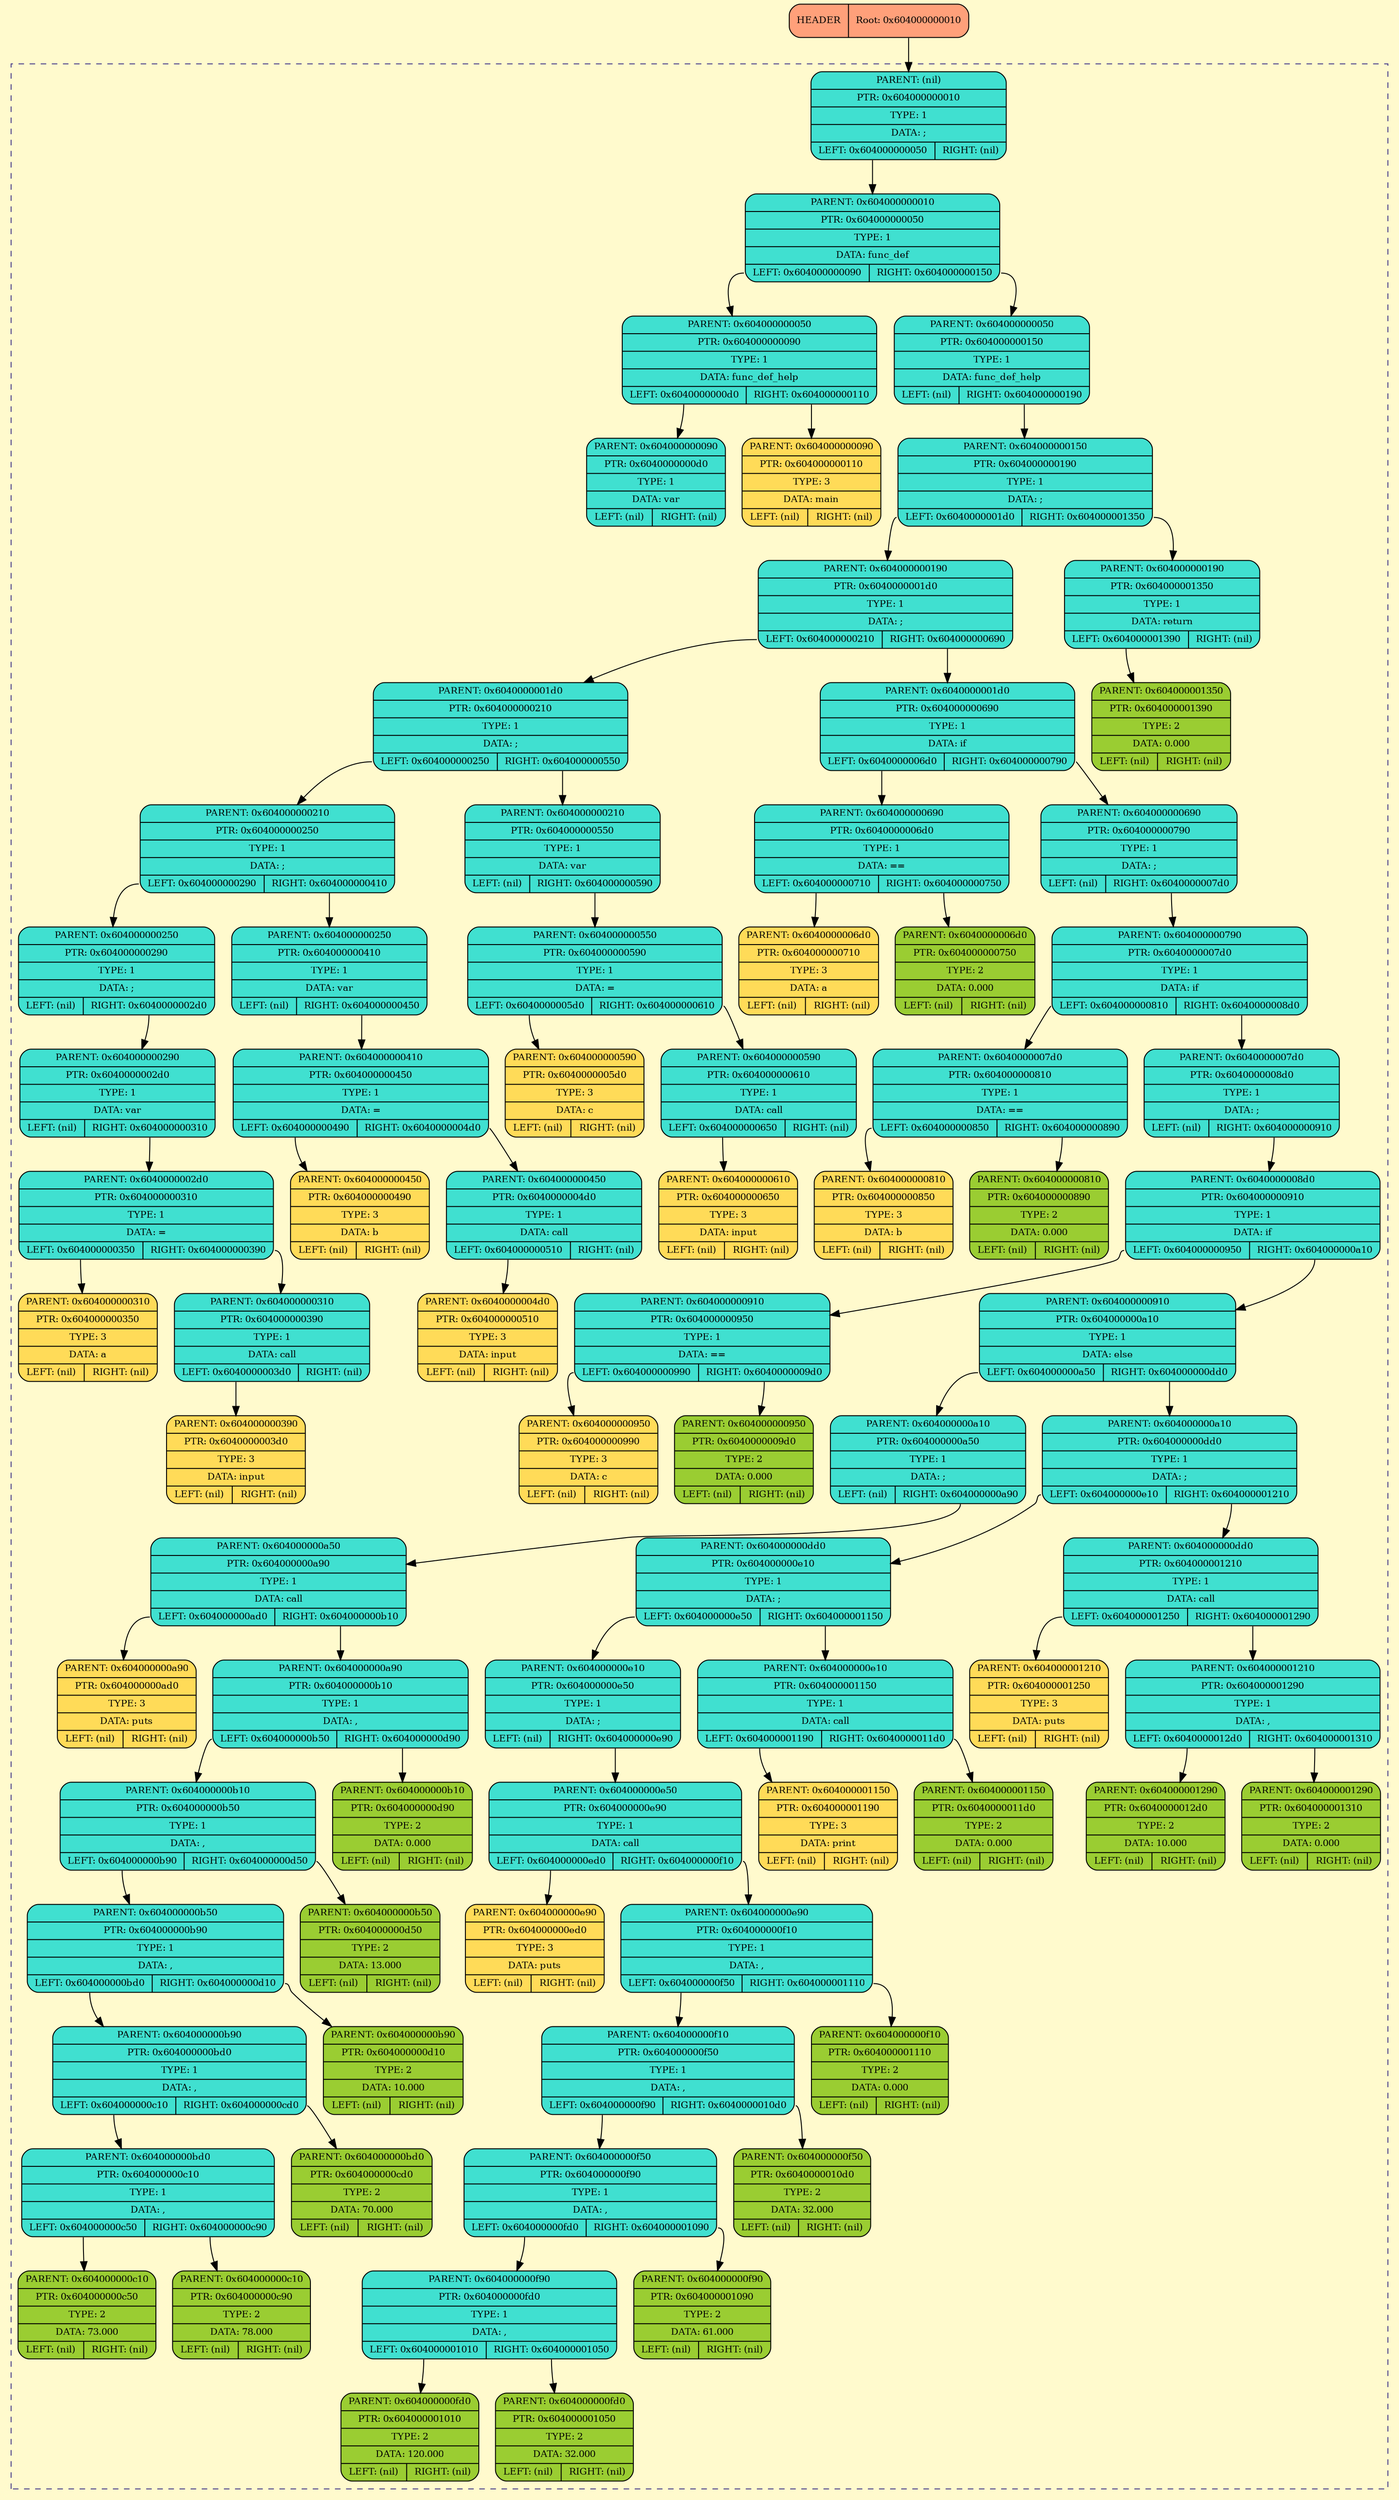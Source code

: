digraph G{
rankdir = TB;
bgcolor = "#FFFACD";
node[color = "#000000", fontsize = 10];
edge[color = "#000000", fontsize = 15];
subgraph cluster_list {
	node[style = filled, fontsize = 10];
	edge[color = "#000000", fontsize = 15];
	style = "dashed";
	color = "#483D8B";
	node0x604000000010 [shape = Mrecord, style = filled, fillcolor = "#40E0D0", color = "#000000", label = "{ PARENT: (nil) | PTR: 0x604000000010 | TYPE: 1 | DATA:  ;  | { <f0> LEFT: 0x604000000050 | <f1> RIGHT: (nil) }}"];
	node0x604000000050 [shape = Mrecord, style = filled, fillcolor = "#40E0D0", color = "#000000", label = "{ PARENT: 0x604000000010 | PTR: 0x604000000050 | TYPE: 1 | DATA:  func_def  | { <f0> LEFT: 0x604000000090 | <f1> RIGHT: 0x604000000150 }}"];
	node0x604000000090 [shape = Mrecord, style = filled, fillcolor = "#40E0D0", color = "#000000", label = "{ PARENT: 0x604000000050 | PTR: 0x604000000090 | TYPE: 1 | DATA:  func_def_help  | { <f0> LEFT: 0x6040000000d0 | <f1> RIGHT: 0x604000000110 }}"];
	node0x6040000000d0 [shape = Mrecord, style = filled, fillcolor = "#40E0D0", color = "#000000", label = "{ PARENT: 0x604000000090 | PTR: 0x6040000000d0 | TYPE: 1 | DATA:  var  | { <f0> LEFT: (nil) | <f1> RIGHT: (nil) }}"];
	node0x604000000090: <f0> -> node0x6040000000d0 [color = "#000000"]
	node0x604000000110 [shape = Mrecord, style = filled, fillcolor = "#ffdb58", color = "#000000", label = "{ PARENT: 0x604000000090 | PTR: 0x604000000110 | TYPE: 3 | DATA:  main  | { <f0> LEFT: (nil) | <f1> RIGHT: (nil) }}"];
	node0x604000000090: <f1> -> node0x604000000110 [color = "#000000"]
	node0x604000000050: <f0> -> node0x604000000090 [color = "#000000"]
	node0x604000000150 [shape = Mrecord, style = filled, fillcolor = "#40E0D0", color = "#000000", label = "{ PARENT: 0x604000000050 | PTR: 0x604000000150 | TYPE: 1 | DATA:  func_def_help  | { <f0> LEFT: (nil) | <f1> RIGHT: 0x604000000190 }}"];
	node0x604000000190 [shape = Mrecord, style = filled, fillcolor = "#40E0D0", color = "#000000", label = "{ PARENT: 0x604000000150 | PTR: 0x604000000190 | TYPE: 1 | DATA:  ;  | { <f0> LEFT: 0x6040000001d0 | <f1> RIGHT: 0x604000001350 }}"];
	node0x6040000001d0 [shape = Mrecord, style = filled, fillcolor = "#40E0D0", color = "#000000", label = "{ PARENT: 0x604000000190 | PTR: 0x6040000001d0 | TYPE: 1 | DATA:  ;  | { <f0> LEFT: 0x604000000210 | <f1> RIGHT: 0x604000000690 }}"];
	node0x604000000210 [shape = Mrecord, style = filled, fillcolor = "#40E0D0", color = "#000000", label = "{ PARENT: 0x6040000001d0 | PTR: 0x604000000210 | TYPE: 1 | DATA:  ;  | { <f0> LEFT: 0x604000000250 | <f1> RIGHT: 0x604000000550 }}"];
	node0x604000000250 [shape = Mrecord, style = filled, fillcolor = "#40E0D0", color = "#000000", label = "{ PARENT: 0x604000000210 | PTR: 0x604000000250 | TYPE: 1 | DATA:  ;  | { <f0> LEFT: 0x604000000290 | <f1> RIGHT: 0x604000000410 }}"];
	node0x604000000290 [shape = Mrecord, style = filled, fillcolor = "#40E0D0", color = "#000000", label = "{ PARENT: 0x604000000250 | PTR: 0x604000000290 | TYPE: 1 | DATA:  ;  | { <f0> LEFT: (nil) | <f1> RIGHT: 0x6040000002d0 }}"];
	node0x6040000002d0 [shape = Mrecord, style = filled, fillcolor = "#40E0D0", color = "#000000", label = "{ PARENT: 0x604000000290 | PTR: 0x6040000002d0 | TYPE: 1 | DATA:  var  | { <f0> LEFT: (nil) | <f1> RIGHT: 0x604000000310 }}"];
	node0x604000000310 [shape = Mrecord, style = filled, fillcolor = "#40E0D0", color = "#000000", label = "{ PARENT: 0x6040000002d0 | PTR: 0x604000000310 | TYPE: 1 | DATA:  =  | { <f0> LEFT: 0x604000000350 | <f1> RIGHT: 0x604000000390 }}"];
	node0x604000000350 [shape = Mrecord, style = filled, fillcolor = "#ffdb58", color = "#000000", label = "{ PARENT: 0x604000000310 | PTR: 0x604000000350 | TYPE: 3 | DATA:  a  | { <f0> LEFT: (nil) | <f1> RIGHT: (nil) }}"];
	node0x604000000310: <f0> -> node0x604000000350 [color = "#000000"]
	node0x604000000390 [shape = Mrecord, style = filled, fillcolor = "#40E0D0", color = "#000000", label = "{ PARENT: 0x604000000310 | PTR: 0x604000000390 | TYPE: 1 | DATA:  call  | { <f0> LEFT: 0x6040000003d0 | <f1> RIGHT: (nil) }}"];
	node0x6040000003d0 [shape = Mrecord, style = filled, fillcolor = "#ffdb58", color = "#000000", label = "{ PARENT: 0x604000000390 | PTR: 0x6040000003d0 | TYPE: 3 | DATA:  input  | { <f0> LEFT: (nil) | <f1> RIGHT: (nil) }}"];
	node0x604000000390: <f0> -> node0x6040000003d0 [color = "#000000"]
	node0x604000000310: <f1> -> node0x604000000390 [color = "#000000"]
	node0x6040000002d0: <f1> -> node0x604000000310 [color = "#000000"]
	node0x604000000290: <f1> -> node0x6040000002d0 [color = "#000000"]
	node0x604000000250: <f0> -> node0x604000000290 [color = "#000000"]
	node0x604000000410 [shape = Mrecord, style = filled, fillcolor = "#40E0D0", color = "#000000", label = "{ PARENT: 0x604000000250 | PTR: 0x604000000410 | TYPE: 1 | DATA:  var  | { <f0> LEFT: (nil) | <f1> RIGHT: 0x604000000450 }}"];
	node0x604000000450 [shape = Mrecord, style = filled, fillcolor = "#40E0D0", color = "#000000", label = "{ PARENT: 0x604000000410 | PTR: 0x604000000450 | TYPE: 1 | DATA:  =  | { <f0> LEFT: 0x604000000490 | <f1> RIGHT: 0x6040000004d0 }}"];
	node0x604000000490 [shape = Mrecord, style = filled, fillcolor = "#ffdb58", color = "#000000", label = "{ PARENT: 0x604000000450 | PTR: 0x604000000490 | TYPE: 3 | DATA:  b  | { <f0> LEFT: (nil) | <f1> RIGHT: (nil) }}"];
	node0x604000000450: <f0> -> node0x604000000490 [color = "#000000"]
	node0x6040000004d0 [shape = Mrecord, style = filled, fillcolor = "#40E0D0", color = "#000000", label = "{ PARENT: 0x604000000450 | PTR: 0x6040000004d0 | TYPE: 1 | DATA:  call  | { <f0> LEFT: 0x604000000510 | <f1> RIGHT: (nil) }}"];
	node0x604000000510 [shape = Mrecord, style = filled, fillcolor = "#ffdb58", color = "#000000", label = "{ PARENT: 0x6040000004d0 | PTR: 0x604000000510 | TYPE: 3 | DATA:  input  | { <f0> LEFT: (nil) | <f1> RIGHT: (nil) }}"];
	node0x6040000004d0: <f0> -> node0x604000000510 [color = "#000000"]
	node0x604000000450: <f1> -> node0x6040000004d0 [color = "#000000"]
	node0x604000000410: <f1> -> node0x604000000450 [color = "#000000"]
	node0x604000000250: <f1> -> node0x604000000410 [color = "#000000"]
	node0x604000000210: <f0> -> node0x604000000250 [color = "#000000"]
	node0x604000000550 [shape = Mrecord, style = filled, fillcolor = "#40E0D0", color = "#000000", label = "{ PARENT: 0x604000000210 | PTR: 0x604000000550 | TYPE: 1 | DATA:  var  | { <f0> LEFT: (nil) | <f1> RIGHT: 0x604000000590 }}"];
	node0x604000000590 [shape = Mrecord, style = filled, fillcolor = "#40E0D0", color = "#000000", label = "{ PARENT: 0x604000000550 | PTR: 0x604000000590 | TYPE: 1 | DATA:  =  | { <f0> LEFT: 0x6040000005d0 | <f1> RIGHT: 0x604000000610 }}"];
	node0x6040000005d0 [shape = Mrecord, style = filled, fillcolor = "#ffdb58", color = "#000000", label = "{ PARENT: 0x604000000590 | PTR: 0x6040000005d0 | TYPE: 3 | DATA:  c  | { <f0> LEFT: (nil) | <f1> RIGHT: (nil) }}"];
	node0x604000000590: <f0> -> node0x6040000005d0 [color = "#000000"]
	node0x604000000610 [shape = Mrecord, style = filled, fillcolor = "#40E0D0", color = "#000000", label = "{ PARENT: 0x604000000590 | PTR: 0x604000000610 | TYPE: 1 | DATA:  call  | { <f0> LEFT: 0x604000000650 | <f1> RIGHT: (nil) }}"];
	node0x604000000650 [shape = Mrecord, style = filled, fillcolor = "#ffdb58", color = "#000000", label = "{ PARENT: 0x604000000610 | PTR: 0x604000000650 | TYPE: 3 | DATA:  input  | { <f0> LEFT: (nil) | <f1> RIGHT: (nil) }}"];
	node0x604000000610: <f0> -> node0x604000000650 [color = "#000000"]
	node0x604000000590: <f1> -> node0x604000000610 [color = "#000000"]
	node0x604000000550: <f1> -> node0x604000000590 [color = "#000000"]
	node0x604000000210: <f1> -> node0x604000000550 [color = "#000000"]
	node0x6040000001d0: <f0> -> node0x604000000210 [color = "#000000"]
	node0x604000000690 [shape = Mrecord, style = filled, fillcolor = "#40E0D0", color = "#000000", label = "{ PARENT: 0x6040000001d0 | PTR: 0x604000000690 | TYPE: 1 | DATA:  if  | { <f0> LEFT: 0x6040000006d0 | <f1> RIGHT: 0x604000000790 }}"];
	node0x6040000006d0 [shape = Mrecord, style = filled, fillcolor = "#40E0D0", color = "#000000", label = "{ PARENT: 0x604000000690 | PTR: 0x6040000006d0 | TYPE: 1 | DATA:  ==  | { <f0> LEFT: 0x604000000710 | <f1> RIGHT: 0x604000000750 }}"];
	node0x604000000710 [shape = Mrecord, style = filled, fillcolor = "#ffdb58", color = "#000000", label = "{ PARENT: 0x6040000006d0 | PTR: 0x604000000710 | TYPE: 3 | DATA:  a  | { <f0> LEFT: (nil) | <f1> RIGHT: (nil) }}"];
	node0x6040000006d0: <f0> -> node0x604000000710 [color = "#000000"]
	node0x604000000750 [shape = Mrecord, style = filled, fillcolor = "#9ACD32", color = "#000000", label = "{ PARENT: 0x6040000006d0 | PTR: 0x604000000750 | TYPE: 2 | DATA:  0.000  | { <f0> LEFT: (nil) | <f1> RIGHT: (nil) }}"];
	node0x6040000006d0: <f1> -> node0x604000000750 [color = "#000000"]
	node0x604000000690: <f0> -> node0x6040000006d0 [color = "#000000"]
	node0x604000000790 [shape = Mrecord, style = filled, fillcolor = "#40E0D0", color = "#000000", label = "{ PARENT: 0x604000000690 | PTR: 0x604000000790 | TYPE: 1 | DATA:  ;  | { <f0> LEFT: (nil) | <f1> RIGHT: 0x6040000007d0 }}"];
	node0x6040000007d0 [shape = Mrecord, style = filled, fillcolor = "#40E0D0", color = "#000000", label = "{ PARENT: 0x604000000790 | PTR: 0x6040000007d0 | TYPE: 1 | DATA:  if  | { <f0> LEFT: 0x604000000810 | <f1> RIGHT: 0x6040000008d0 }}"];
	node0x604000000810 [shape = Mrecord, style = filled, fillcolor = "#40E0D0", color = "#000000", label = "{ PARENT: 0x6040000007d0 | PTR: 0x604000000810 | TYPE: 1 | DATA:  ==  | { <f0> LEFT: 0x604000000850 | <f1> RIGHT: 0x604000000890 }}"];
	node0x604000000850 [shape = Mrecord, style = filled, fillcolor = "#ffdb58", color = "#000000", label = "{ PARENT: 0x604000000810 | PTR: 0x604000000850 | TYPE: 3 | DATA:  b  | { <f0> LEFT: (nil) | <f1> RIGHT: (nil) }}"];
	node0x604000000810: <f0> -> node0x604000000850 [color = "#000000"]
	node0x604000000890 [shape = Mrecord, style = filled, fillcolor = "#9ACD32", color = "#000000", label = "{ PARENT: 0x604000000810 | PTR: 0x604000000890 | TYPE: 2 | DATA:  0.000  | { <f0> LEFT: (nil) | <f1> RIGHT: (nil) }}"];
	node0x604000000810: <f1> -> node0x604000000890 [color = "#000000"]
	node0x6040000007d0: <f0> -> node0x604000000810 [color = "#000000"]
	node0x6040000008d0 [shape = Mrecord, style = filled, fillcolor = "#40E0D0", color = "#000000", label = "{ PARENT: 0x6040000007d0 | PTR: 0x6040000008d0 | TYPE: 1 | DATA:  ;  | { <f0> LEFT: (nil) | <f1> RIGHT: 0x604000000910 }}"];
	node0x604000000910 [shape = Mrecord, style = filled, fillcolor = "#40E0D0", color = "#000000", label = "{ PARENT: 0x6040000008d0 | PTR: 0x604000000910 | TYPE: 1 | DATA:  if  | { <f0> LEFT: 0x604000000950 | <f1> RIGHT: 0x604000000a10 }}"];
	node0x604000000950 [shape = Mrecord, style = filled, fillcolor = "#40E0D0", color = "#000000", label = "{ PARENT: 0x604000000910 | PTR: 0x604000000950 | TYPE: 1 | DATA:  ==  | { <f0> LEFT: 0x604000000990 | <f1> RIGHT: 0x6040000009d0 }}"];
	node0x604000000990 [shape = Mrecord, style = filled, fillcolor = "#ffdb58", color = "#000000", label = "{ PARENT: 0x604000000950 | PTR: 0x604000000990 | TYPE: 3 | DATA:  c  | { <f0> LEFT: (nil) | <f1> RIGHT: (nil) }}"];
	node0x604000000950: <f0> -> node0x604000000990 [color = "#000000"]
	node0x6040000009d0 [shape = Mrecord, style = filled, fillcolor = "#9ACD32", color = "#000000", label = "{ PARENT: 0x604000000950 | PTR: 0x6040000009d0 | TYPE: 2 | DATA:  0.000  | { <f0> LEFT: (nil) | <f1> RIGHT: (nil) }}"];
	node0x604000000950: <f1> -> node0x6040000009d0 [color = "#000000"]
	node0x604000000910: <f0> -> node0x604000000950 [color = "#000000"]
	node0x604000000a10 [shape = Mrecord, style = filled, fillcolor = "#40E0D0", color = "#000000", label = "{ PARENT: 0x604000000910 | PTR: 0x604000000a10 | TYPE: 1 | DATA:  else  | { <f0> LEFT: 0x604000000a50 | <f1> RIGHT: 0x604000000dd0 }}"];
	node0x604000000a50 [shape = Mrecord, style = filled, fillcolor = "#40E0D0", color = "#000000", label = "{ PARENT: 0x604000000a10 | PTR: 0x604000000a50 | TYPE: 1 | DATA:  ;  | { <f0> LEFT: (nil) | <f1> RIGHT: 0x604000000a90 }}"];
	node0x604000000a90 [shape = Mrecord, style = filled, fillcolor = "#40E0D0", color = "#000000", label = "{ PARENT: 0x604000000a50 | PTR: 0x604000000a90 | TYPE: 1 | DATA:  call  | { <f0> LEFT: 0x604000000ad0 | <f1> RIGHT: 0x604000000b10 }}"];
	node0x604000000ad0 [shape = Mrecord, style = filled, fillcolor = "#ffdb58", color = "#000000", label = "{ PARENT: 0x604000000a90 | PTR: 0x604000000ad0 | TYPE: 3 | DATA:  puts  | { <f0> LEFT: (nil) | <f1> RIGHT: (nil) }}"];
	node0x604000000a90: <f0> -> node0x604000000ad0 [color = "#000000"]
	node0x604000000b10 [shape = Mrecord, style = filled, fillcolor = "#40E0D0", color = "#000000", label = "{ PARENT: 0x604000000a90 | PTR: 0x604000000b10 | TYPE: 1 | DATA:  ,  | { <f0> LEFT: 0x604000000b50 | <f1> RIGHT: 0x604000000d90 }}"];
	node0x604000000b50 [shape = Mrecord, style = filled, fillcolor = "#40E0D0", color = "#000000", label = "{ PARENT: 0x604000000b10 | PTR: 0x604000000b50 | TYPE: 1 | DATA:  ,  | { <f0> LEFT: 0x604000000b90 | <f1> RIGHT: 0x604000000d50 }}"];
	node0x604000000b90 [shape = Mrecord, style = filled, fillcolor = "#40E0D0", color = "#000000", label = "{ PARENT: 0x604000000b50 | PTR: 0x604000000b90 | TYPE: 1 | DATA:  ,  | { <f0> LEFT: 0x604000000bd0 | <f1> RIGHT: 0x604000000d10 }}"];
	node0x604000000bd0 [shape = Mrecord, style = filled, fillcolor = "#40E0D0", color = "#000000", label = "{ PARENT: 0x604000000b90 | PTR: 0x604000000bd0 | TYPE: 1 | DATA:  ,  | { <f0> LEFT: 0x604000000c10 | <f1> RIGHT: 0x604000000cd0 }}"];
	node0x604000000c10 [shape = Mrecord, style = filled, fillcolor = "#40E0D0", color = "#000000", label = "{ PARENT: 0x604000000bd0 | PTR: 0x604000000c10 | TYPE: 1 | DATA:  ,  | { <f0> LEFT: 0x604000000c50 | <f1> RIGHT: 0x604000000c90 }}"];
	node0x604000000c50 [shape = Mrecord, style = filled, fillcolor = "#9ACD32", color = "#000000", label = "{ PARENT: 0x604000000c10 | PTR: 0x604000000c50 | TYPE: 2 | DATA:  73.000  | { <f0> LEFT: (nil) | <f1> RIGHT: (nil) }}"];
	node0x604000000c10: <f0> -> node0x604000000c50 [color = "#000000"]
	node0x604000000c90 [shape = Mrecord, style = filled, fillcolor = "#9ACD32", color = "#000000", label = "{ PARENT: 0x604000000c10 | PTR: 0x604000000c90 | TYPE: 2 | DATA:  78.000  | { <f0> LEFT: (nil) | <f1> RIGHT: (nil) }}"];
	node0x604000000c10: <f1> -> node0x604000000c90 [color = "#000000"]
	node0x604000000bd0: <f0> -> node0x604000000c10 [color = "#000000"]
	node0x604000000cd0 [shape = Mrecord, style = filled, fillcolor = "#9ACD32", color = "#000000", label = "{ PARENT: 0x604000000bd0 | PTR: 0x604000000cd0 | TYPE: 2 | DATA:  70.000  | { <f0> LEFT: (nil) | <f1> RIGHT: (nil) }}"];
	node0x604000000bd0: <f1> -> node0x604000000cd0 [color = "#000000"]
	node0x604000000b90: <f0> -> node0x604000000bd0 [color = "#000000"]
	node0x604000000d10 [shape = Mrecord, style = filled, fillcolor = "#9ACD32", color = "#000000", label = "{ PARENT: 0x604000000b90 | PTR: 0x604000000d10 | TYPE: 2 | DATA:  10.000  | { <f0> LEFT: (nil) | <f1> RIGHT: (nil) }}"];
	node0x604000000b90: <f1> -> node0x604000000d10 [color = "#000000"]
	node0x604000000b50: <f0> -> node0x604000000b90 [color = "#000000"]
	node0x604000000d50 [shape = Mrecord, style = filled, fillcolor = "#9ACD32", color = "#000000", label = "{ PARENT: 0x604000000b50 | PTR: 0x604000000d50 | TYPE: 2 | DATA:  13.000  | { <f0> LEFT: (nil) | <f1> RIGHT: (nil) }}"];
	node0x604000000b50: <f1> -> node0x604000000d50 [color = "#000000"]
	node0x604000000b10: <f0> -> node0x604000000b50 [color = "#000000"]
	node0x604000000d90 [shape = Mrecord, style = filled, fillcolor = "#9ACD32", color = "#000000", label = "{ PARENT: 0x604000000b10 | PTR: 0x604000000d90 | TYPE: 2 | DATA:  0.000  | { <f0> LEFT: (nil) | <f1> RIGHT: (nil) }}"];
	node0x604000000b10: <f1> -> node0x604000000d90 [color = "#000000"]
	node0x604000000a90: <f1> -> node0x604000000b10 [color = "#000000"]
	node0x604000000a50: <f1> -> node0x604000000a90 [color = "#000000"]
	node0x604000000a10: <f0> -> node0x604000000a50 [color = "#000000"]
	node0x604000000dd0 [shape = Mrecord, style = filled, fillcolor = "#40E0D0", color = "#000000", label = "{ PARENT: 0x604000000a10 | PTR: 0x604000000dd0 | TYPE: 1 | DATA:  ;  | { <f0> LEFT: 0x604000000e10 | <f1> RIGHT: 0x604000001210 }}"];
	node0x604000000e10 [shape = Mrecord, style = filled, fillcolor = "#40E0D0", color = "#000000", label = "{ PARENT: 0x604000000dd0 | PTR: 0x604000000e10 | TYPE: 1 | DATA:  ;  | { <f0> LEFT: 0x604000000e50 | <f1> RIGHT: 0x604000001150 }}"];
	node0x604000000e50 [shape = Mrecord, style = filled, fillcolor = "#40E0D0", color = "#000000", label = "{ PARENT: 0x604000000e10 | PTR: 0x604000000e50 | TYPE: 1 | DATA:  ;  | { <f0> LEFT: (nil) | <f1> RIGHT: 0x604000000e90 }}"];
	node0x604000000e90 [shape = Mrecord, style = filled, fillcolor = "#40E0D0", color = "#000000", label = "{ PARENT: 0x604000000e50 | PTR: 0x604000000e90 | TYPE: 1 | DATA:  call  | { <f0> LEFT: 0x604000000ed0 | <f1> RIGHT: 0x604000000f10 }}"];
	node0x604000000ed0 [shape = Mrecord, style = filled, fillcolor = "#ffdb58", color = "#000000", label = "{ PARENT: 0x604000000e90 | PTR: 0x604000000ed0 | TYPE: 3 | DATA:  puts  | { <f0> LEFT: (nil) | <f1> RIGHT: (nil) }}"];
	node0x604000000e90: <f0> -> node0x604000000ed0 [color = "#000000"]
	node0x604000000f10 [shape = Mrecord, style = filled, fillcolor = "#40E0D0", color = "#000000", label = "{ PARENT: 0x604000000e90 | PTR: 0x604000000f10 | TYPE: 1 | DATA:  ,  | { <f0> LEFT: 0x604000000f50 | <f1> RIGHT: 0x604000001110 }}"];
	node0x604000000f50 [shape = Mrecord, style = filled, fillcolor = "#40E0D0", color = "#000000", label = "{ PARENT: 0x604000000f10 | PTR: 0x604000000f50 | TYPE: 1 | DATA:  ,  | { <f0> LEFT: 0x604000000f90 | <f1> RIGHT: 0x6040000010d0 }}"];
	node0x604000000f90 [shape = Mrecord, style = filled, fillcolor = "#40E0D0", color = "#000000", label = "{ PARENT: 0x604000000f50 | PTR: 0x604000000f90 | TYPE: 1 | DATA:  ,  | { <f0> LEFT: 0x604000000fd0 | <f1> RIGHT: 0x604000001090 }}"];
	node0x604000000fd0 [shape = Mrecord, style = filled, fillcolor = "#40E0D0", color = "#000000", label = "{ PARENT: 0x604000000f90 | PTR: 0x604000000fd0 | TYPE: 1 | DATA:  ,  | { <f0> LEFT: 0x604000001010 | <f1> RIGHT: 0x604000001050 }}"];
	node0x604000001010 [shape = Mrecord, style = filled, fillcolor = "#9ACD32", color = "#000000", label = "{ PARENT: 0x604000000fd0 | PTR: 0x604000001010 | TYPE: 2 | DATA:  120.000  | { <f0> LEFT: (nil) | <f1> RIGHT: (nil) }}"];
	node0x604000000fd0: <f0> -> node0x604000001010 [color = "#000000"]
	node0x604000001050 [shape = Mrecord, style = filled, fillcolor = "#9ACD32", color = "#000000", label = "{ PARENT: 0x604000000fd0 | PTR: 0x604000001050 | TYPE: 2 | DATA:  32.000  | { <f0> LEFT: (nil) | <f1> RIGHT: (nil) }}"];
	node0x604000000fd0: <f1> -> node0x604000001050 [color = "#000000"]
	node0x604000000f90: <f0> -> node0x604000000fd0 [color = "#000000"]
	node0x604000001090 [shape = Mrecord, style = filled, fillcolor = "#9ACD32", color = "#000000", label = "{ PARENT: 0x604000000f90 | PTR: 0x604000001090 | TYPE: 2 | DATA:  61.000  | { <f0> LEFT: (nil) | <f1> RIGHT: (nil) }}"];
	node0x604000000f90: <f1> -> node0x604000001090 [color = "#000000"]
	node0x604000000f50: <f0> -> node0x604000000f90 [color = "#000000"]
	node0x6040000010d0 [shape = Mrecord, style = filled, fillcolor = "#9ACD32", color = "#000000", label = "{ PARENT: 0x604000000f50 | PTR: 0x6040000010d0 | TYPE: 2 | DATA:  32.000  | { <f0> LEFT: (nil) | <f1> RIGHT: (nil) }}"];
	node0x604000000f50: <f1> -> node0x6040000010d0 [color = "#000000"]
	node0x604000000f10: <f0> -> node0x604000000f50 [color = "#000000"]
	node0x604000001110 [shape = Mrecord, style = filled, fillcolor = "#9ACD32", color = "#000000", label = "{ PARENT: 0x604000000f10 | PTR: 0x604000001110 | TYPE: 2 | DATA:  0.000  | { <f0> LEFT: (nil) | <f1> RIGHT: (nil) }}"];
	node0x604000000f10: <f1> -> node0x604000001110 [color = "#000000"]
	node0x604000000e90: <f1> -> node0x604000000f10 [color = "#000000"]
	node0x604000000e50: <f1> -> node0x604000000e90 [color = "#000000"]
	node0x604000000e10: <f0> -> node0x604000000e50 [color = "#000000"]
	node0x604000001150 [shape = Mrecord, style = filled, fillcolor = "#40E0D0", color = "#000000", label = "{ PARENT: 0x604000000e10 | PTR: 0x604000001150 | TYPE: 1 | DATA:  call  | { <f0> LEFT: 0x604000001190 | <f1> RIGHT: 0x6040000011d0 }}"];
	node0x604000001190 [shape = Mrecord, style = filled, fillcolor = "#ffdb58", color = "#000000", label = "{ PARENT: 0x604000001150 | PTR: 0x604000001190 | TYPE: 3 | DATA:  print  | { <f0> LEFT: (nil) | <f1> RIGHT: (nil) }}"];
	node0x604000001150: <f0> -> node0x604000001190 [color = "#000000"]
	node0x6040000011d0 [shape = Mrecord, style = filled, fillcolor = "#9ACD32", color = "#000000", label = "{ PARENT: 0x604000001150 | PTR: 0x6040000011d0 | TYPE: 2 | DATA:  0.000  | { <f0> LEFT: (nil) | <f1> RIGHT: (nil) }}"];
	node0x604000001150: <f1> -> node0x6040000011d0 [color = "#000000"]
	node0x604000000e10: <f1> -> node0x604000001150 [color = "#000000"]
	node0x604000000dd0: <f0> -> node0x604000000e10 [color = "#000000"]
	node0x604000001210 [shape = Mrecord, style = filled, fillcolor = "#40E0D0", color = "#000000", label = "{ PARENT: 0x604000000dd0 | PTR: 0x604000001210 | TYPE: 1 | DATA:  call  | { <f0> LEFT: 0x604000001250 | <f1> RIGHT: 0x604000001290 }}"];
	node0x604000001250 [shape = Mrecord, style = filled, fillcolor = "#ffdb58", color = "#000000", label = "{ PARENT: 0x604000001210 | PTR: 0x604000001250 | TYPE: 3 | DATA:  puts  | { <f0> LEFT: (nil) | <f1> RIGHT: (nil) }}"];
	node0x604000001210: <f0> -> node0x604000001250 [color = "#000000"]
	node0x604000001290 [shape = Mrecord, style = filled, fillcolor = "#40E0D0", color = "#000000", label = "{ PARENT: 0x604000001210 | PTR: 0x604000001290 | TYPE: 1 | DATA:  ,  | { <f0> LEFT: 0x6040000012d0 | <f1> RIGHT: 0x604000001310 }}"];
	node0x6040000012d0 [shape = Mrecord, style = filled, fillcolor = "#9ACD32", color = "#000000", label = "{ PARENT: 0x604000001290 | PTR: 0x6040000012d0 | TYPE: 2 | DATA:  10.000  | { <f0> LEFT: (nil) | <f1> RIGHT: (nil) }}"];
	node0x604000001290: <f0> -> node0x6040000012d0 [color = "#000000"]
	node0x604000001310 [shape = Mrecord, style = filled, fillcolor = "#9ACD32", color = "#000000", label = "{ PARENT: 0x604000001290 | PTR: 0x604000001310 | TYPE: 2 | DATA:  0.000  | { <f0> LEFT: (nil) | <f1> RIGHT: (nil) }}"];
	node0x604000001290: <f1> -> node0x604000001310 [color = "#000000"]
	node0x604000001210: <f1> -> node0x604000001290 [color = "#000000"]
	node0x604000000dd0: <f1> -> node0x604000001210 [color = "#000000"]
	node0x604000000a10: <f1> -> node0x604000000dd0 [color = "#000000"]
	node0x604000000910: <f1> -> node0x604000000a10 [color = "#000000"]
	node0x6040000008d0: <f1> -> node0x604000000910 [color = "#000000"]
	node0x6040000007d0: <f1> -> node0x6040000008d0 [color = "#000000"]
	node0x604000000790: <f1> -> node0x6040000007d0 [color = "#000000"]
	node0x604000000690: <f1> -> node0x604000000790 [color = "#000000"]
	node0x6040000001d0: <f1> -> node0x604000000690 [color = "#000000"]
	node0x604000000190: <f0> -> node0x6040000001d0 [color = "#000000"]
	node0x604000001350 [shape = Mrecord, style = filled, fillcolor = "#40E0D0", color = "#000000", label = "{ PARENT: 0x604000000190 | PTR: 0x604000001350 | TYPE: 1 | DATA:  return  | { <f0> LEFT: 0x604000001390 | <f1> RIGHT: (nil) }}"];
	node0x604000001390 [shape = Mrecord, style = filled, fillcolor = "#9ACD32", color = "#000000", label = "{ PARENT: 0x604000001350 | PTR: 0x604000001390 | TYPE: 2 | DATA:  0.000  | { <f0> LEFT: (nil) | <f1> RIGHT: (nil) }}"];
	node0x604000001350: <f0> -> node0x604000001390 [color = "#000000"]
	node0x604000000190: <f1> -> node0x604000001350 [color = "#000000"]
	node0x604000000150: <f1> -> node0x604000000190 [color = "#000000"]
	node0x604000000050: <f1> -> node0x604000000150 [color = "#000000"]
	node0x604000000010: <f0> -> node0x604000000050 [color = "#000000"]
}
All[shape = Mrecord, label = " HEADER | <f0> Root: 0x604000000010 ", style = "filled", fillcolor = "#FFA07A"];
All:<f0> -> node0x604000000010 [color = "#000000"];
}
